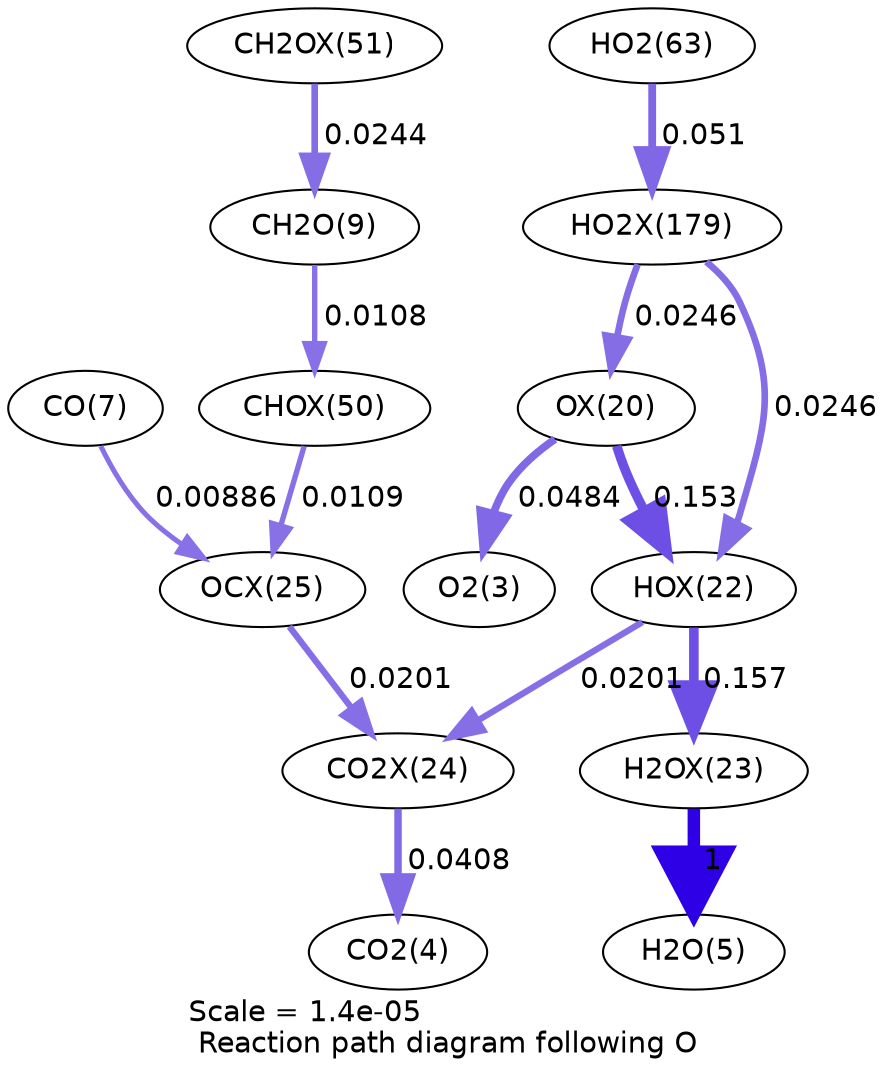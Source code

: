 digraph reaction_paths {
center=1;
s64 -> s5[fontname="Helvetica", penwidth=3.71, arrowsize=1.86, color="0.7, 0.548, 0.9"
, label=" 0.0484"];
s64 -> s66[fontname="Helvetica", penwidth=4.58, arrowsize=2.29, color="0.7, 0.653, 0.9"
, label=" 0.153"];
s86 -> s64[fontname="Helvetica", penwidth=3.2, arrowsize=1.6, color="0.7, 0.525, 0.9"
, label=" 0.0246"];
s66 -> s67[fontname="Helvetica", penwidth=4.6, arrowsize=2.3, color="0.7, 0.657, 0.9"
, label=" 0.157"];
s66 -> s68[fontname="Helvetica", penwidth=3.05, arrowsize=1.53, color="0.7, 0.52, 0.9"
, label=" 0.0201"];
s86 -> s66[fontname="Helvetica", penwidth=3.2, arrowsize=1.6, color="0.7, 0.525, 0.9"
, label=" 0.0246"];
s67 -> s7[fontname="Helvetica", penwidth=6, arrowsize=3, color="0.7, 1.5, 0.9"
, label=" 1"];
s9 -> s69[fontname="Helvetica", penwidth=2.43, arrowsize=1.22, color="0.7, 0.509, 0.9"
, label=" 0.00886"];
s69 -> s68[fontname="Helvetica", penwidth=3.05, arrowsize=1.53, color="0.7, 0.52, 0.9"
, label=" 0.0201"];
s78 -> s69[fontname="Helvetica", penwidth=2.59, arrowsize=1.29, color="0.7, 0.511, 0.9"
, label=" 0.0109"];
s68 -> s6[fontname="Helvetica", penwidth=3.58, arrowsize=1.79, color="0.7, 0.541, 0.9"
, label=" 0.0408"];
s79 -> s11[fontname="Helvetica", penwidth=3.2, arrowsize=1.6, color="0.7, 0.524, 0.9"
, label=" 0.0244"];
s11 -> s78[fontname="Helvetica", penwidth=2.58, arrowsize=1.29, color="0.7, 0.511, 0.9"
, label=" 0.0108"];
s23 -> s86[fontname="Helvetica", penwidth=3.75, arrowsize=1.88, color="0.7, 0.551, 0.9"
, label=" 0.051"];
s5 [ fontname="Helvetica", label="O2(3)"];
s6 [ fontname="Helvetica", label="CO2(4)"];
s7 [ fontname="Helvetica", label="H2O(5)"];
s9 [ fontname="Helvetica", label="CO(7)"];
s11 [ fontname="Helvetica", label="CH2O(9)"];
s23 [ fontname="Helvetica", label="HO2(63)"];
s64 [ fontname="Helvetica", label="OX(20)"];
s66 [ fontname="Helvetica", label="HOX(22)"];
s67 [ fontname="Helvetica", label="H2OX(23)"];
s68 [ fontname="Helvetica", label="CO2X(24)"];
s69 [ fontname="Helvetica", label="OCX(25)"];
s78 [ fontname="Helvetica", label="CHOX(50)"];
s79 [ fontname="Helvetica", label="CH2OX(51)"];
s86 [ fontname="Helvetica", label="HO2X(179)"];
 label = "Scale = 1.4e-05\l Reaction path diagram following O";
 fontname = "Helvetica";
}
